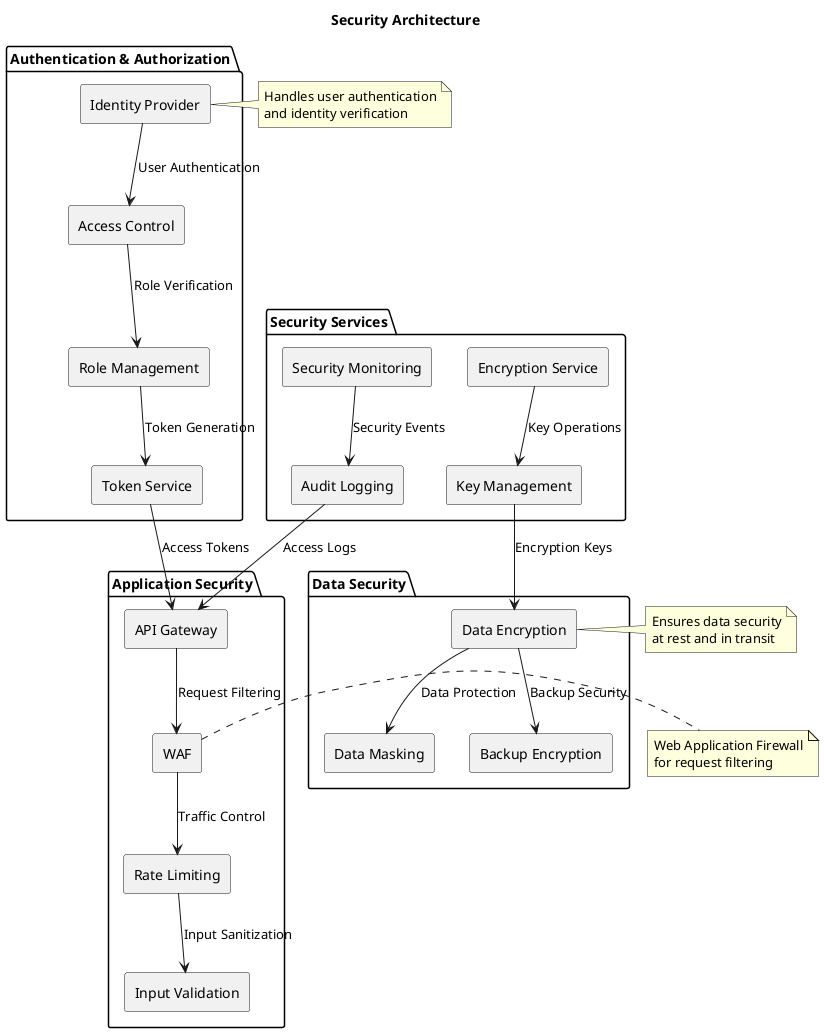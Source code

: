 @startuml Security Architecture

skinparam backgroundColor white
skinparam handwritten false
skinparam componentStyle rectangle

title Security Architecture

package "Authentication & Authorization" {
    [Identity Provider] as IDP
    [Access Control] as AC
    [Role Management] as RM
    [Token Service] as TS
}

package "Security Services" {
    [Encryption Service] as ES
    [Key Management] as KM
    [Security Monitoring] as SM
    [Audit Logging] as AL
}

package "Application Security" {
    [API Gateway] as API
    [WAF] as WAF
    [Rate Limiting] as RL
    [Input Validation] as IV
}

package "Data Security" {
    [Data Encryption] as DE
    [Data Masking] as DM
    [Backup Encryption] as BE
}

IDP --> AC : User Authentication
AC --> RM : Role Verification
RM --> TS : Token Generation
TS --> API : Access Tokens

API --> WAF : Request Filtering
WAF --> RL : Traffic Control
RL --> IV : Input Sanitization

ES --> KM : Key Operations
KM --> DE : Encryption Keys
DE --> DM : Data Protection
DE --> BE : Backup Security

SM --> AL : Security Events
AL --> API : Access Logs

note right of IDP
  Handles user authentication
  and identity verification
end note

note right of WAF
  Web Application Firewall
  for request filtering
end note

note right of DE
  Ensures data security
  at rest and in transit
end note

@enduml
